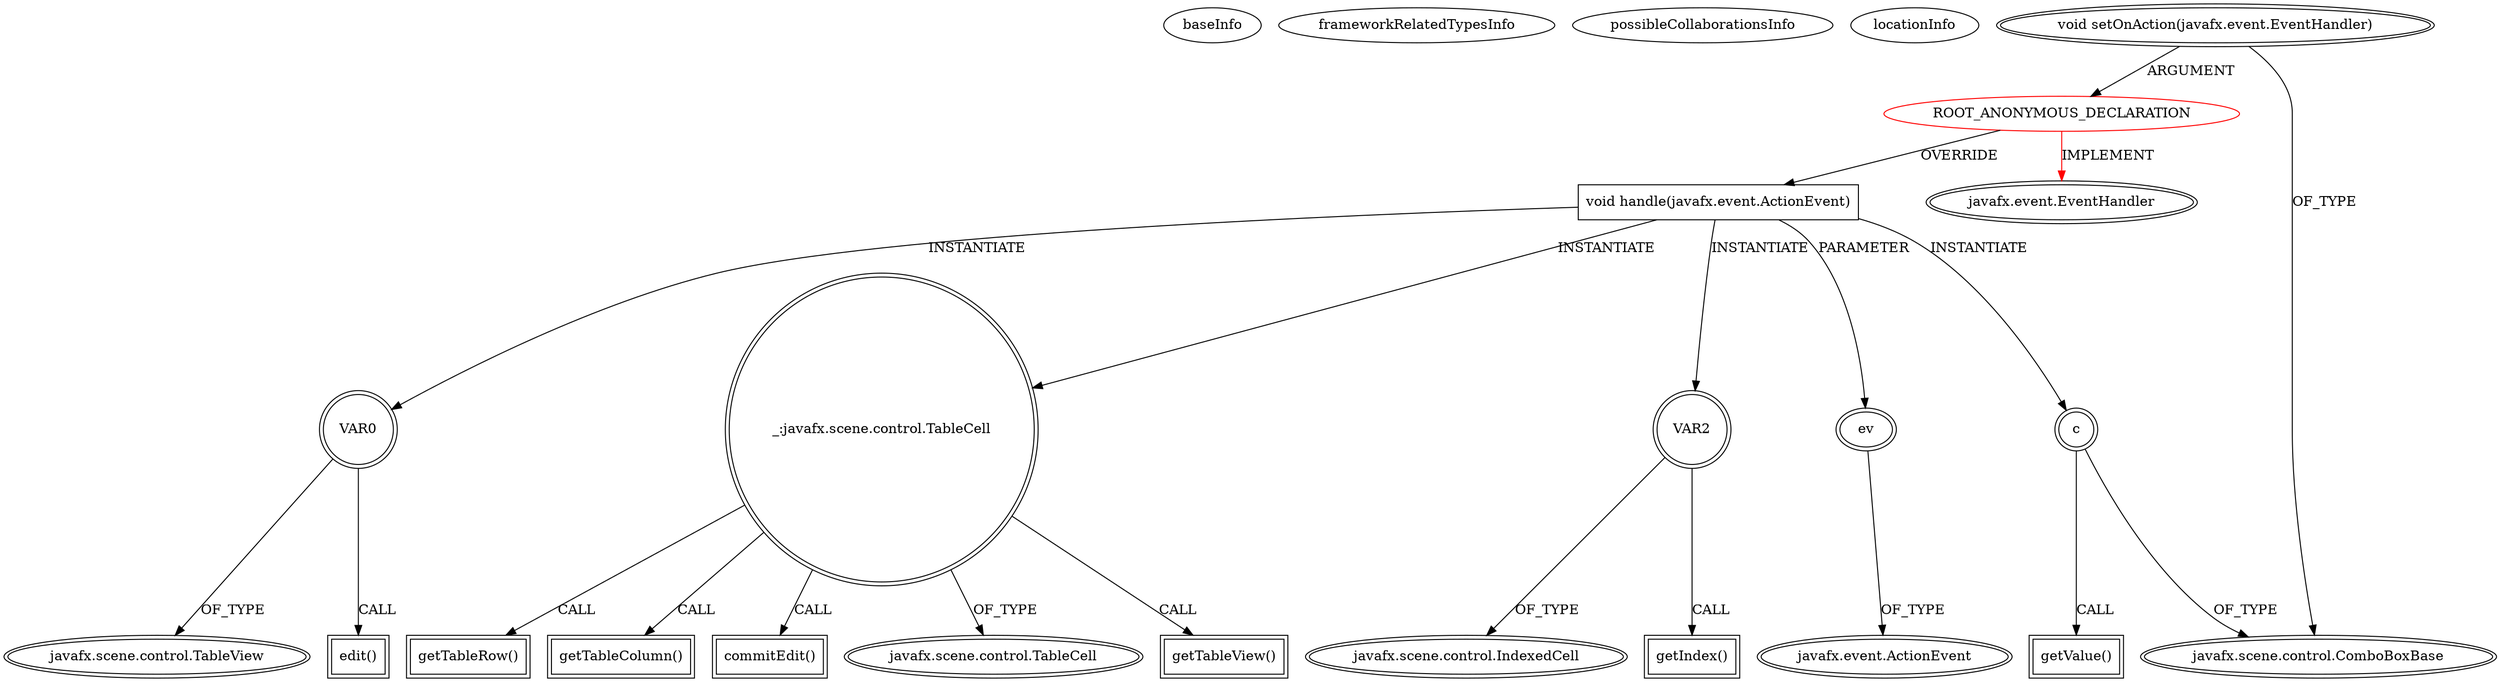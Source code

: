 digraph {
baseInfo[graphId=1456,category="extension_graph",isAnonymous=true,possibleRelation=false]
frameworkRelatedTypesInfo[0="javafx.event.EventHandler"]
possibleCollaborationsInfo[]
locationInfo[projectName="Technius-Starbound-Mod-Toolkit",filePath="/Technius-Starbound-Mod-Toolkit/Starbound-Mod-Toolkit-master/src/main/java/co/technius/starboundmodtoolkit/utilui/Palette.java",contextSignature="void ColorTableCell()",graphId="1456"]
0[label="ROOT_ANONYMOUS_DECLARATION",vertexType="ROOT_ANONYMOUS_DECLARATION",isFrameworkType=false,color=red]
1[label="javafx.event.EventHandler",vertexType="FRAMEWORK_INTERFACE_TYPE",isFrameworkType=true,peripheries=2]
2[label="void setOnAction(javafx.event.EventHandler)",vertexType="OUTSIDE_CALL",isFrameworkType=true,peripheries=2]
3[label="javafx.scene.control.ComboBoxBase",vertexType="FRAMEWORK_CLASS_TYPE",isFrameworkType=true,peripheries=2]
4[label="void handle(javafx.event.ActionEvent)",vertexType="OVERRIDING_METHOD_DECLARATION",isFrameworkType=false,shape=box]
5[label="ev",vertexType="PARAMETER_DECLARATION",isFrameworkType=true,peripheries=2]
6[label="javafx.event.ActionEvent",vertexType="FRAMEWORK_CLASS_TYPE",isFrameworkType=true,peripheries=2]
7[label="VAR0",vertexType="VARIABLE_EXPRESION",isFrameworkType=true,peripheries=2,shape=circle]
9[label="javafx.scene.control.TableView",vertexType="FRAMEWORK_CLASS_TYPE",isFrameworkType=true,peripheries=2]
8[label="edit()",vertexType="INSIDE_CALL",isFrameworkType=true,peripheries=2,shape=box]
10[label="_:javafx.scene.control.TableCell",vertexType="VARIABLE_EXPRESION",isFrameworkType=true,peripheries=2,shape=circle]
12[label="javafx.scene.control.TableCell",vertexType="FRAMEWORK_CLASS_TYPE",isFrameworkType=true,peripheries=2]
11[label="getTableView()",vertexType="INSIDE_CALL",isFrameworkType=true,peripheries=2,shape=box]
13[label="VAR2",vertexType="VARIABLE_EXPRESION",isFrameworkType=true,peripheries=2,shape=circle]
15[label="javafx.scene.control.IndexedCell",vertexType="FRAMEWORK_CLASS_TYPE",isFrameworkType=true,peripheries=2]
14[label="getIndex()",vertexType="INSIDE_CALL",isFrameworkType=true,peripheries=2,shape=box]
17[label="getTableRow()",vertexType="INSIDE_CALL",isFrameworkType=true,peripheries=2,shape=box]
19[label="getTableColumn()",vertexType="INSIDE_CALL",isFrameworkType=true,peripheries=2,shape=box]
21[label="commitEdit()",vertexType="INSIDE_CALL",isFrameworkType=true,peripheries=2,shape=box]
22[label="c",vertexType="VARIABLE_EXPRESION",isFrameworkType=true,peripheries=2,shape=circle]
23[label="getValue()",vertexType="INSIDE_CALL",isFrameworkType=true,peripheries=2,shape=box]
0->1[label="IMPLEMENT",color=red]
2->0[label="ARGUMENT"]
2->3[label="OF_TYPE"]
0->4[label="OVERRIDE"]
5->6[label="OF_TYPE"]
4->5[label="PARAMETER"]
4->7[label="INSTANTIATE"]
7->9[label="OF_TYPE"]
7->8[label="CALL"]
4->10[label="INSTANTIATE"]
10->12[label="OF_TYPE"]
10->11[label="CALL"]
4->13[label="INSTANTIATE"]
13->15[label="OF_TYPE"]
13->14[label="CALL"]
10->17[label="CALL"]
10->19[label="CALL"]
10->21[label="CALL"]
4->22[label="INSTANTIATE"]
22->3[label="OF_TYPE"]
22->23[label="CALL"]
}
